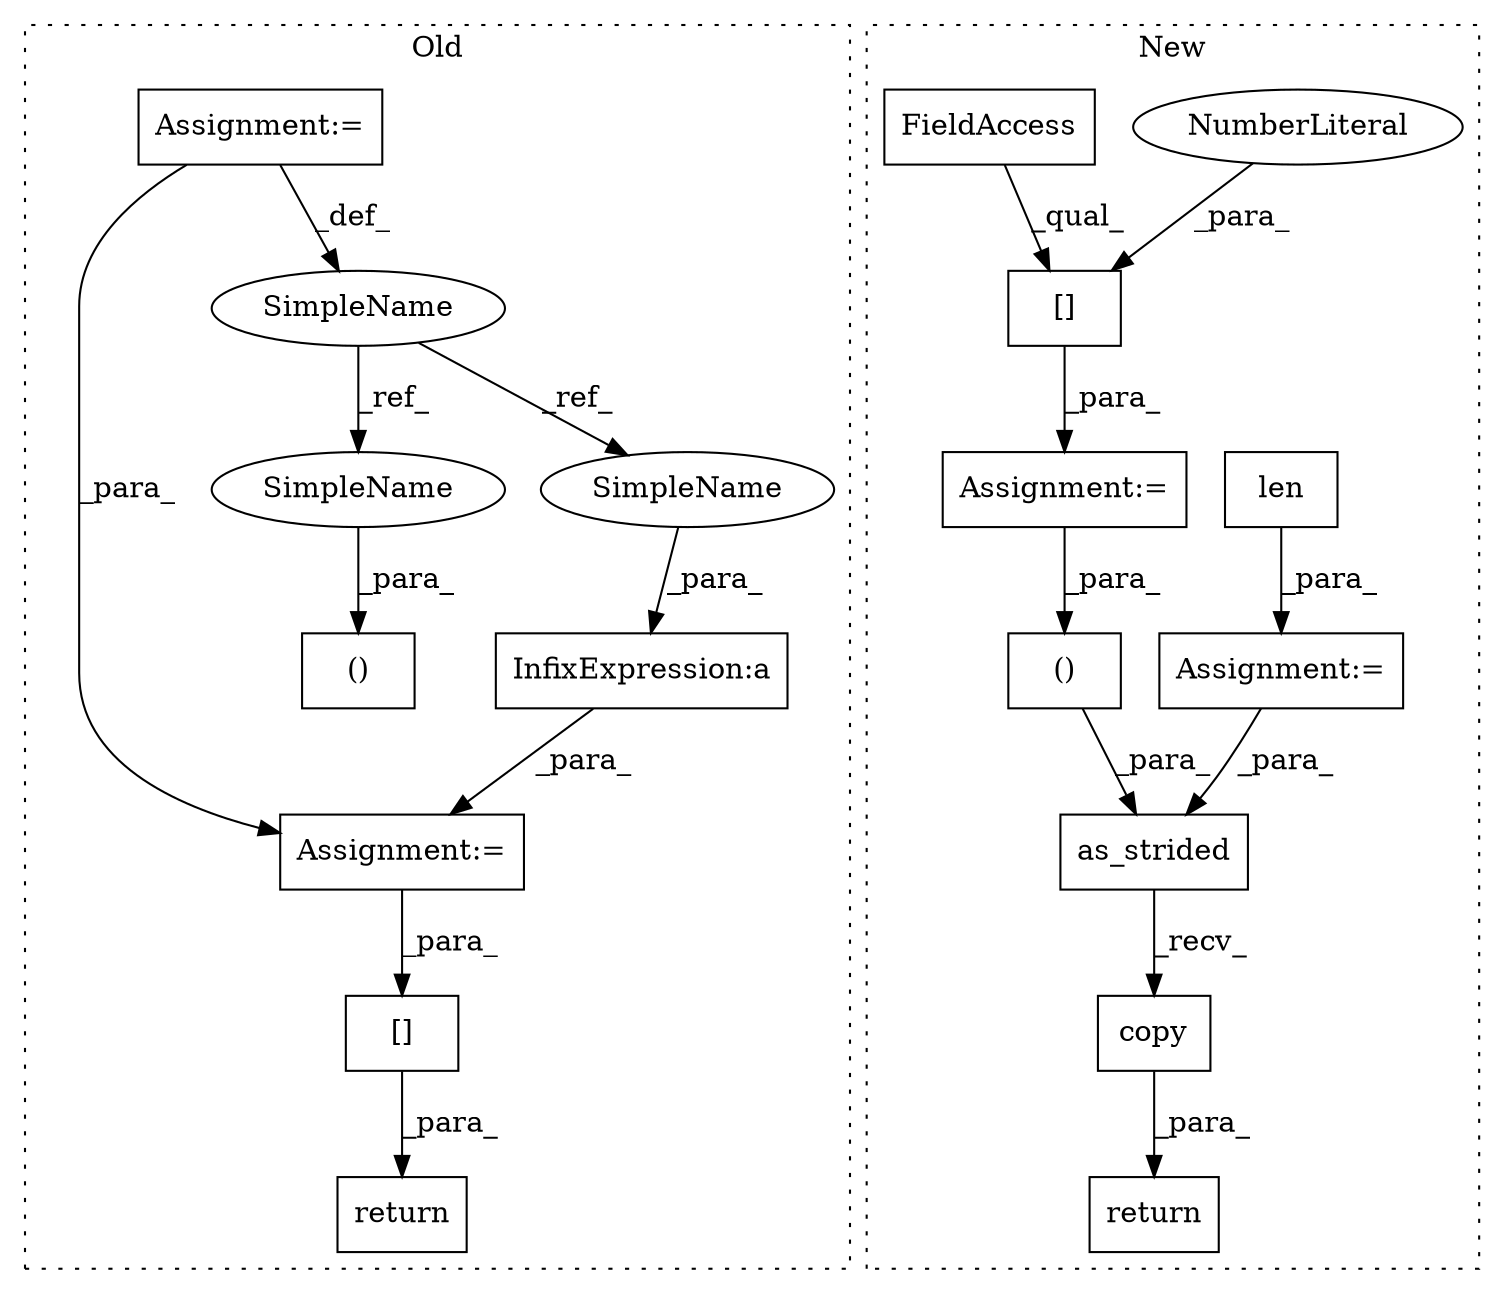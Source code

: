 digraph G {
subgraph cluster0 {
1 [label="return" a="41" s="1712" l="7" shape="box"];
3 [label="InfixExpression:a" a="27" s="1701" l="3" shape="box"];
5 [label="Assignment:=" a="7" s="1698" l="1" shape="box"];
6 [label="Assignment:=" a="7" s="1318" l="1" shape="box"];
10 [label="()" a="106" s="1584" l="15" shape="box"];
11 [label="[]" a="2" s="1719,1728" l="5,1" shape="box"];
16 [label="SimpleName" a="42" s="1318" l="1" shape="ellipse"];
18 [label="SimpleName" a="42" s="1598" l="1" shape="ellipse"];
19 [label="SimpleName" a="42" s="1704" l="1" shape="ellipse"];
label = "Old";
style="dotted";
}
subgraph cluster1 {
2 [label="as_strided" a="32" s="1711,1786" l="11,2" shape="box"];
4 [label="Assignment:=" a="7" s="1682" l="1" shape="box"];
7 [label="Assignment:=" a="7" s="1643" l="6" shape="box"];
8 [label="return" a="41" s="1704" l="7" shape="box"];
9 [label="()" a="106" s="1770" l="16" shape="box"];
12 [label="[]" a="2" s="1683,1697" l="13,1" shape="box"];
13 [label="NumberLiteral" a="34" s="1696" l="1" shape="ellipse"];
14 [label="len" a="32" s="1668,1673" l="4,1" shape="box"];
15 [label="FieldAccess" a="22" s="1683" l="12" shape="box"];
17 [label="copy" a="32" s="1789" l="6" shape="box"];
label = "New";
style="dotted";
}
2 -> 17 [label="_recv_"];
3 -> 5 [label="_para_"];
4 -> 9 [label="_para_"];
5 -> 11 [label="_para_"];
6 -> 16 [label="_def_"];
6 -> 5 [label="_para_"];
7 -> 2 [label="_para_"];
9 -> 2 [label="_para_"];
11 -> 1 [label="_para_"];
12 -> 4 [label="_para_"];
13 -> 12 [label="_para_"];
14 -> 7 [label="_para_"];
15 -> 12 [label="_qual_"];
16 -> 18 [label="_ref_"];
16 -> 19 [label="_ref_"];
17 -> 8 [label="_para_"];
18 -> 10 [label="_para_"];
19 -> 3 [label="_para_"];
}